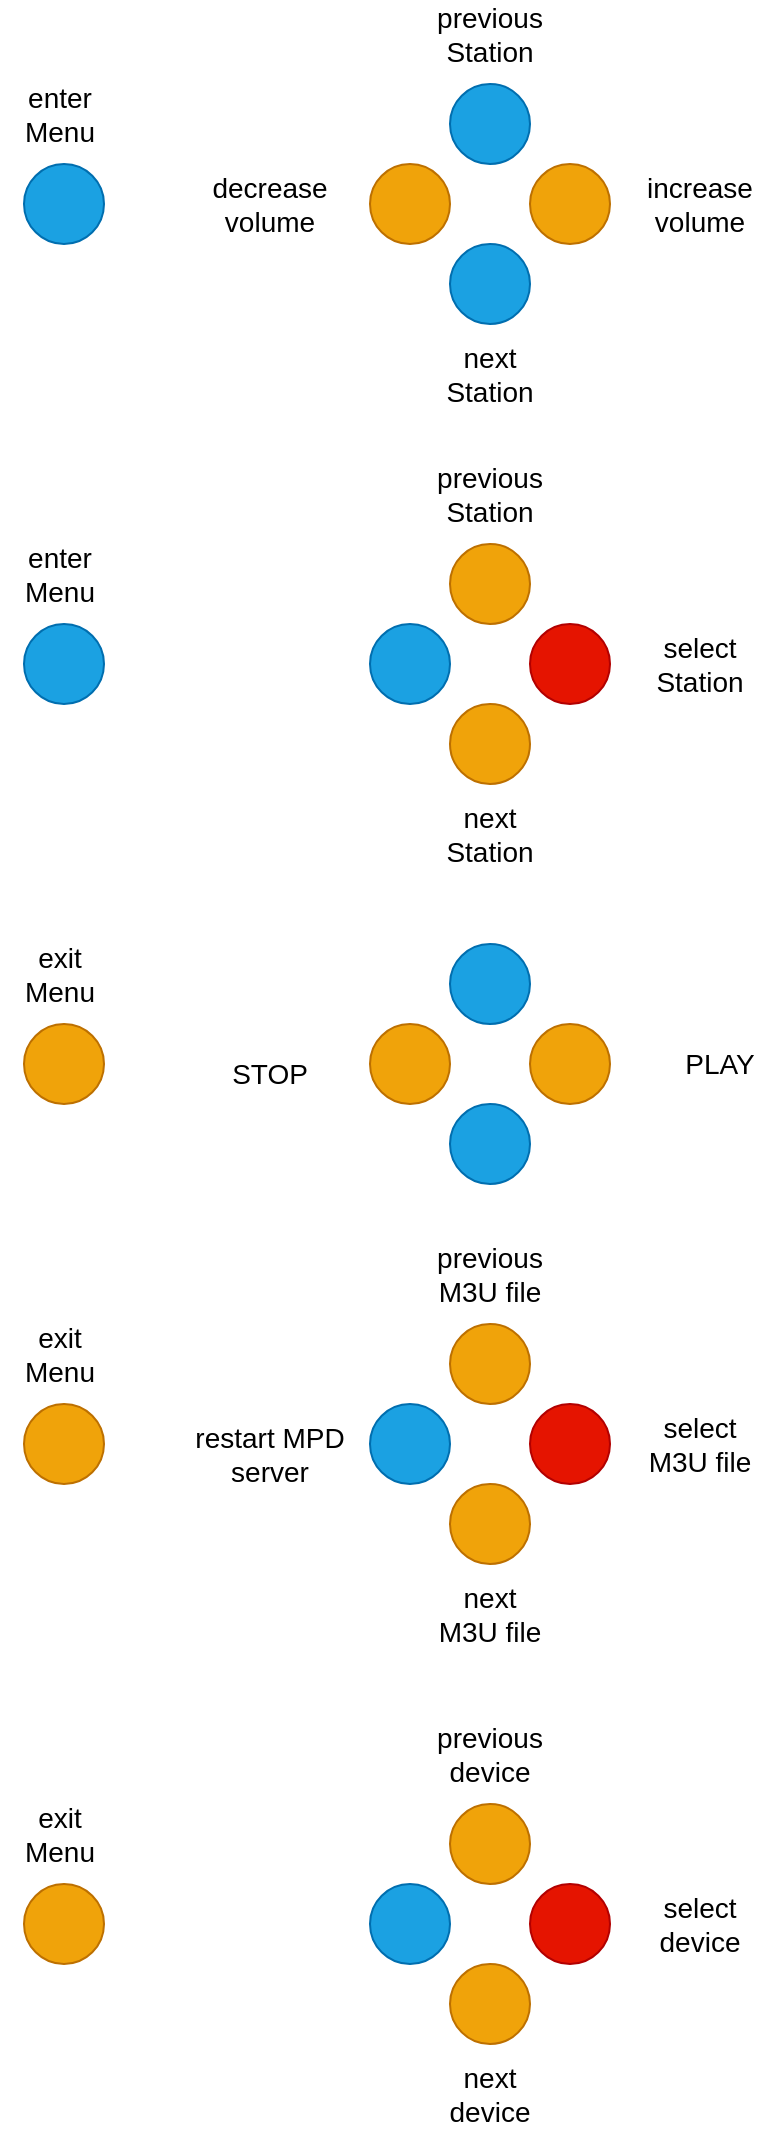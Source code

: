 <mxfile version="20.7.4" type="device"><diagram id="XVg4wZiU_X6P8fW0K5Ng" name="Page-1"><mxGraphModel dx="2102" dy="1260" grid="1" gridSize="10" guides="1" tooltips="1" connect="1" arrows="1" fold="1" page="1" pageScale="1" pageWidth="827" pageHeight="1169" math="0" shadow="0"><root><mxCell id="0"/><mxCell id="1" parent="0"/><mxCell id="PKqPErK5SBzzR7eqyhhC-28" value="" style="ellipse;whiteSpace=wrap;html=1;fillColor=#f0a30a;strokeColor=#BD7000;fontColor=#000000;fontSize=14;" parent="1" vertex="1"><mxGeometry x="46" y="560" width="40" height="40" as="geometry"/></mxCell><mxCell id="PKqPErK5SBzzR7eqyhhC-29" value="exit Menu" style="text;html=1;strokeColor=none;fillColor=none;align=center;verticalAlign=middle;whiteSpace=wrap;rounded=0;fontSize=14;" parent="1" vertex="1"><mxGeometry x="34" y="520" width="60" height="30" as="geometry"/></mxCell><mxCell id="PKqPErK5SBzzR7eqyhhC-30" value="" style="ellipse;whiteSpace=wrap;html=1;fillColor=#f0a30a;strokeColor=#BD7000;fontColor=#000000;fontSize=14;" parent="1" vertex="1"><mxGeometry x="219" y="560" width="40" height="40" as="geometry"/></mxCell><mxCell id="PKqPErK5SBzzR7eqyhhC-31" value="" style="ellipse;whiteSpace=wrap;html=1;fillColor=#1ba1e2;strokeColor=#006EAF;fontColor=#ffffff;fontSize=14;" parent="1" vertex="1"><mxGeometry x="259" y="600" width="40" height="40" as="geometry"/></mxCell><mxCell id="PKqPErK5SBzzR7eqyhhC-32" value="" style="ellipse;whiteSpace=wrap;html=1;fillColor=#1ba1e2;strokeColor=#006EAF;fontColor=#ffffff;fontSize=14;" parent="1" vertex="1"><mxGeometry x="259" y="520" width="40" height="40" as="geometry"/></mxCell><mxCell id="PKqPErK5SBzzR7eqyhhC-33" value="" style="ellipse;whiteSpace=wrap;html=1;fillColor=#f0a30a;strokeColor=#BD7000;fontColor=#000000;fontSize=14;" parent="1" vertex="1"><mxGeometry x="299" y="560" width="40" height="40" as="geometry"/></mxCell><mxCell id="PKqPErK5SBzzR7eqyhhC-36" value="PLAY" style="text;html=1;strokeColor=none;fillColor=none;align=center;verticalAlign=middle;whiteSpace=wrap;rounded=0;fontSize=14;" parent="1" vertex="1"><mxGeometry x="374" y="565" width="40" height="30" as="geometry"/></mxCell><mxCell id="PKqPErK5SBzzR7eqyhhC-37" value="STOP" style="text;html=1;strokeColor=none;fillColor=none;align=center;verticalAlign=middle;whiteSpace=wrap;rounded=0;fontSize=14;" parent="1" vertex="1"><mxGeometry x="124" y="570" width="90" height="30" as="geometry"/></mxCell><mxCell id="PKqPErK5SBzzR7eqyhhC-49" value="" style="ellipse;whiteSpace=wrap;html=1;fillColor=#1ba1e2;strokeColor=#006EAF;fontColor=#ffffff;fontSize=14;" parent="1" vertex="1"><mxGeometry x="46" y="130" width="40" height="40" as="geometry"/></mxCell><mxCell id="PKqPErK5SBzzR7eqyhhC-50" value="enter Menu" style="text;html=1;strokeColor=none;fillColor=none;align=center;verticalAlign=middle;whiteSpace=wrap;rounded=0;fontSize=14;" parent="1" vertex="1"><mxGeometry x="34" y="90" width="60" height="30" as="geometry"/></mxCell><mxCell id="PKqPErK5SBzzR7eqyhhC-51" value="" style="ellipse;whiteSpace=wrap;html=1;fillColor=#f0a30a;strokeColor=#BD7000;fontColor=#000000;fontSize=14;" parent="1" vertex="1"><mxGeometry x="219" y="130" width="40" height="40" as="geometry"/></mxCell><mxCell id="PKqPErK5SBzzR7eqyhhC-52" value="" style="ellipse;whiteSpace=wrap;html=1;fillColor=#1ba1e2;strokeColor=#006EAF;fontColor=#ffffff;fontSize=14;" parent="1" vertex="1"><mxGeometry x="259" y="170" width="40" height="40" as="geometry"/></mxCell><mxCell id="PKqPErK5SBzzR7eqyhhC-53" value="" style="ellipse;whiteSpace=wrap;html=1;fillColor=#1ba1e2;strokeColor=#006EAF;fontColor=#ffffff;fontSize=14;" parent="1" vertex="1"><mxGeometry x="259" y="90" width="40" height="40" as="geometry"/></mxCell><mxCell id="PKqPErK5SBzzR7eqyhhC-54" value="" style="ellipse;whiteSpace=wrap;html=1;fillColor=#f0a30a;strokeColor=#BD7000;fontColor=#000000;fontSize=14;" parent="1" vertex="1"><mxGeometry x="299" y="130" width="40" height="40" as="geometry"/></mxCell><mxCell id="PKqPErK5SBzzR7eqyhhC-55" value="previous Station" style="text;html=1;strokeColor=none;fillColor=none;align=center;verticalAlign=middle;whiteSpace=wrap;rounded=0;fontSize=14;" parent="1" vertex="1"><mxGeometry x="249" y="50" width="60" height="30" as="geometry"/></mxCell><mxCell id="PKqPErK5SBzzR7eqyhhC-56" value="next Station" style="text;html=1;strokeColor=none;fillColor=none;align=center;verticalAlign=middle;whiteSpace=wrap;rounded=0;fontSize=14;" parent="1" vertex="1"><mxGeometry x="249" y="220" width="60" height="30" as="geometry"/></mxCell><mxCell id="PKqPErK5SBzzR7eqyhhC-57" value="increase volume" style="text;html=1;strokeColor=none;fillColor=none;align=center;verticalAlign=middle;whiteSpace=wrap;rounded=0;fontSize=14;" parent="1" vertex="1"><mxGeometry x="354" y="135" width="60" height="30" as="geometry"/></mxCell><mxCell id="PKqPErK5SBzzR7eqyhhC-59" value="decrease&lt;br&gt;volume&lt;br&gt;" style="text;html=1;strokeColor=none;fillColor=none;align=center;verticalAlign=middle;whiteSpace=wrap;rounded=0;fontSize=14;" parent="1" vertex="1"><mxGeometry x="139" y="135" width="60" height="30" as="geometry"/></mxCell><mxCell id="pKvjq5oUgT8tOvIlJivX-11" value="" style="group" vertex="1" connectable="0" parent="1"><mxGeometry x="34" y="910" width="380" height="200" as="geometry"/></mxCell><mxCell id="pKvjq5oUgT8tOvIlJivX-1" value="" style="ellipse;whiteSpace=wrap;html=1;fillColor=#f0a30a;strokeColor=#BD7000;fontColor=#000000;fontSize=14;" vertex="1" parent="pKvjq5oUgT8tOvIlJivX-11"><mxGeometry x="12" y="80" width="40" height="40" as="geometry"/></mxCell><mxCell id="pKvjq5oUgT8tOvIlJivX-2" value="exit Menu" style="text;html=1;strokeColor=none;fillColor=none;align=center;verticalAlign=middle;whiteSpace=wrap;rounded=0;fontSize=14;" vertex="1" parent="pKvjq5oUgT8tOvIlJivX-11"><mxGeometry y="40" width="60" height="30" as="geometry"/></mxCell><mxCell id="pKvjq5oUgT8tOvIlJivX-3" value="" style="ellipse;whiteSpace=wrap;html=1;fillColor=#1ba1e2;strokeColor=#006EAF;fontColor=#ffffff;fontSize=14;" vertex="1" parent="pKvjq5oUgT8tOvIlJivX-11"><mxGeometry x="185" y="80" width="40" height="40" as="geometry"/></mxCell><mxCell id="pKvjq5oUgT8tOvIlJivX-4" value="" style="ellipse;whiteSpace=wrap;html=1;fillColor=#f0a30a;strokeColor=#BD7000;fontColor=#000000;fontSize=14;" vertex="1" parent="pKvjq5oUgT8tOvIlJivX-11"><mxGeometry x="225" y="120" width="40" height="40" as="geometry"/></mxCell><mxCell id="pKvjq5oUgT8tOvIlJivX-5" value="" style="ellipse;whiteSpace=wrap;html=1;fillColor=#f0a30a;strokeColor=#BD7000;fontColor=#000000;fontSize=14;" vertex="1" parent="pKvjq5oUgT8tOvIlJivX-11"><mxGeometry x="225" y="40" width="40" height="40" as="geometry"/></mxCell><mxCell id="pKvjq5oUgT8tOvIlJivX-6" value="" style="ellipse;whiteSpace=wrap;html=1;fillColor=#e51400;strokeColor=#B20000;fontColor=#ffffff;fontSize=14;" vertex="1" parent="pKvjq5oUgT8tOvIlJivX-11"><mxGeometry x="265" y="80" width="40" height="40" as="geometry"/></mxCell><mxCell id="pKvjq5oUgT8tOvIlJivX-7" value="previous device" style="text;html=1;strokeColor=none;fillColor=none;align=center;verticalAlign=middle;whiteSpace=wrap;rounded=0;fontSize=14;" vertex="1" parent="pKvjq5oUgT8tOvIlJivX-11"><mxGeometry x="215" width="60" height="30" as="geometry"/></mxCell><mxCell id="pKvjq5oUgT8tOvIlJivX-8" value="next device" style="text;html=1;strokeColor=none;fillColor=none;align=center;verticalAlign=middle;whiteSpace=wrap;rounded=0;fontSize=14;" vertex="1" parent="pKvjq5oUgT8tOvIlJivX-11"><mxGeometry x="215" y="170" width="60" height="30" as="geometry"/></mxCell><mxCell id="pKvjq5oUgT8tOvIlJivX-9" value="select device" style="text;html=1;strokeColor=none;fillColor=none;align=center;verticalAlign=middle;whiteSpace=wrap;rounded=0;fontSize=14;" vertex="1" parent="pKvjq5oUgT8tOvIlJivX-11"><mxGeometry x="320" y="85" width="60" height="30" as="geometry"/></mxCell><mxCell id="pKvjq5oUgT8tOvIlJivX-13" value="" style="group" vertex="1" connectable="0" parent="1"><mxGeometry x="34" y="670" width="380" height="200" as="geometry"/></mxCell><mxCell id="pKvjq5oUgT8tOvIlJivX-14" value="" style="ellipse;whiteSpace=wrap;html=1;fillColor=#f0a30a;strokeColor=#BD7000;fontColor=#000000;fontSize=14;" vertex="1" parent="pKvjq5oUgT8tOvIlJivX-13"><mxGeometry x="12" y="80" width="40" height="40" as="geometry"/></mxCell><mxCell id="pKvjq5oUgT8tOvIlJivX-15" value="exit Menu" style="text;html=1;strokeColor=none;fillColor=none;align=center;verticalAlign=middle;whiteSpace=wrap;rounded=0;fontSize=14;" vertex="1" parent="pKvjq5oUgT8tOvIlJivX-13"><mxGeometry y="40" width="60" height="30" as="geometry"/></mxCell><mxCell id="pKvjq5oUgT8tOvIlJivX-16" value="" style="ellipse;whiteSpace=wrap;html=1;fillColor=#1ba1e2;strokeColor=#006EAF;fontColor=#ffffff;fontSize=14;" vertex="1" parent="pKvjq5oUgT8tOvIlJivX-13"><mxGeometry x="185" y="80" width="40" height="40" as="geometry"/></mxCell><mxCell id="pKvjq5oUgT8tOvIlJivX-17" value="" style="ellipse;whiteSpace=wrap;html=1;fillColor=#f0a30a;strokeColor=#BD7000;fontColor=#000000;fontSize=14;" vertex="1" parent="pKvjq5oUgT8tOvIlJivX-13"><mxGeometry x="225" y="120" width="40" height="40" as="geometry"/></mxCell><mxCell id="pKvjq5oUgT8tOvIlJivX-18" value="" style="ellipse;whiteSpace=wrap;html=1;fillColor=#f0a30a;strokeColor=#BD7000;fontColor=#000000;fontSize=14;" vertex="1" parent="pKvjq5oUgT8tOvIlJivX-13"><mxGeometry x="225" y="40" width="40" height="40" as="geometry"/></mxCell><mxCell id="pKvjq5oUgT8tOvIlJivX-19" value="" style="ellipse;whiteSpace=wrap;html=1;fillColor=#e51400;strokeColor=#B20000;fontColor=#ffffff;fontSize=14;" vertex="1" parent="pKvjq5oUgT8tOvIlJivX-13"><mxGeometry x="265" y="80" width="40" height="40" as="geometry"/></mxCell><mxCell id="pKvjq5oUgT8tOvIlJivX-20" value="previous M3U file" style="text;html=1;strokeColor=none;fillColor=none;align=center;verticalAlign=middle;whiteSpace=wrap;rounded=0;fontSize=14;" vertex="1" parent="pKvjq5oUgT8tOvIlJivX-13"><mxGeometry x="215" width="60" height="30" as="geometry"/></mxCell><mxCell id="pKvjq5oUgT8tOvIlJivX-21" value="next M3U file" style="text;html=1;strokeColor=none;fillColor=none;align=center;verticalAlign=middle;whiteSpace=wrap;rounded=0;fontSize=14;" vertex="1" parent="pKvjq5oUgT8tOvIlJivX-13"><mxGeometry x="215" y="170" width="60" height="30" as="geometry"/></mxCell><mxCell id="pKvjq5oUgT8tOvIlJivX-22" value="select M3U file" style="text;html=1;strokeColor=none;fillColor=none;align=center;verticalAlign=middle;whiteSpace=wrap;rounded=0;fontSize=14;" vertex="1" parent="pKvjq5oUgT8tOvIlJivX-13"><mxGeometry x="320" y="85" width="60" height="30" as="geometry"/></mxCell><mxCell id="pKvjq5oUgT8tOvIlJivX-23" value="restart MPD server" style="text;html=1;strokeColor=none;fillColor=none;align=center;verticalAlign=middle;whiteSpace=wrap;rounded=0;fontSize=14;" vertex="1" parent="pKvjq5oUgT8tOvIlJivX-13"><mxGeometry x="90" y="90" width="90" height="30" as="geometry"/></mxCell><mxCell id="pKvjq5oUgT8tOvIlJivX-24" value="" style="group" vertex="1" connectable="0" parent="1"><mxGeometry x="34" y="280" width="380" height="200" as="geometry"/></mxCell><mxCell id="PKqPErK5SBzzR7eqyhhC-1" value="" style="ellipse;whiteSpace=wrap;html=1;fillColor=#1ba1e2;strokeColor=#006EAF;fontColor=#ffffff;fontSize=14;" parent="pKvjq5oUgT8tOvIlJivX-24" vertex="1"><mxGeometry x="12" y="80" width="40" height="40" as="geometry"/></mxCell><mxCell id="PKqPErK5SBzzR7eqyhhC-2" value="enter Menu" style="text;html=1;strokeColor=none;fillColor=none;align=center;verticalAlign=middle;whiteSpace=wrap;rounded=0;fontSize=14;" parent="pKvjq5oUgT8tOvIlJivX-24" vertex="1"><mxGeometry y="40" width="60" height="30" as="geometry"/></mxCell><mxCell id="PKqPErK5SBzzR7eqyhhC-3" value="" style="ellipse;whiteSpace=wrap;html=1;fillColor=#1ba1e2;strokeColor=#006EAF;fontColor=#ffffff;fontSize=14;" parent="pKvjq5oUgT8tOvIlJivX-24" vertex="1"><mxGeometry x="185" y="80" width="40" height="40" as="geometry"/></mxCell><mxCell id="PKqPErK5SBzzR7eqyhhC-4" value="" style="ellipse;whiteSpace=wrap;html=1;fillColor=#f0a30a;strokeColor=#BD7000;fontColor=#000000;fontSize=14;" parent="pKvjq5oUgT8tOvIlJivX-24" vertex="1"><mxGeometry x="225" y="120" width="40" height="40" as="geometry"/></mxCell><mxCell id="PKqPErK5SBzzR7eqyhhC-5" value="" style="ellipse;whiteSpace=wrap;html=1;fillColor=#f0a30a;strokeColor=#BD7000;fontColor=#000000;fontSize=14;" parent="pKvjq5oUgT8tOvIlJivX-24" vertex="1"><mxGeometry x="225" y="40" width="40" height="40" as="geometry"/></mxCell><mxCell id="PKqPErK5SBzzR7eqyhhC-6" value="" style="ellipse;whiteSpace=wrap;html=1;fillColor=#e51400;strokeColor=#B20000;fontColor=#ffffff;fontSize=14;" parent="pKvjq5oUgT8tOvIlJivX-24" vertex="1"><mxGeometry x="265" y="80" width="40" height="40" as="geometry"/></mxCell><mxCell id="PKqPErK5SBzzR7eqyhhC-7" value="previous Station" style="text;html=1;strokeColor=none;fillColor=none;align=center;verticalAlign=middle;whiteSpace=wrap;rounded=0;fontSize=14;" parent="pKvjq5oUgT8tOvIlJivX-24" vertex="1"><mxGeometry x="215" width="60" height="30" as="geometry"/></mxCell><mxCell id="PKqPErK5SBzzR7eqyhhC-8" value="next Station" style="text;html=1;strokeColor=none;fillColor=none;align=center;verticalAlign=middle;whiteSpace=wrap;rounded=0;fontSize=14;" parent="pKvjq5oUgT8tOvIlJivX-24" vertex="1"><mxGeometry x="215" y="170" width="60" height="30" as="geometry"/></mxCell><mxCell id="PKqPErK5SBzzR7eqyhhC-9" value="select Station" style="text;html=1;strokeColor=none;fillColor=none;align=center;verticalAlign=middle;whiteSpace=wrap;rounded=0;fontSize=14;" parent="pKvjq5oUgT8tOvIlJivX-24" vertex="1"><mxGeometry x="320" y="85" width="60" height="30" as="geometry"/></mxCell></root></mxGraphModel></diagram></mxfile>